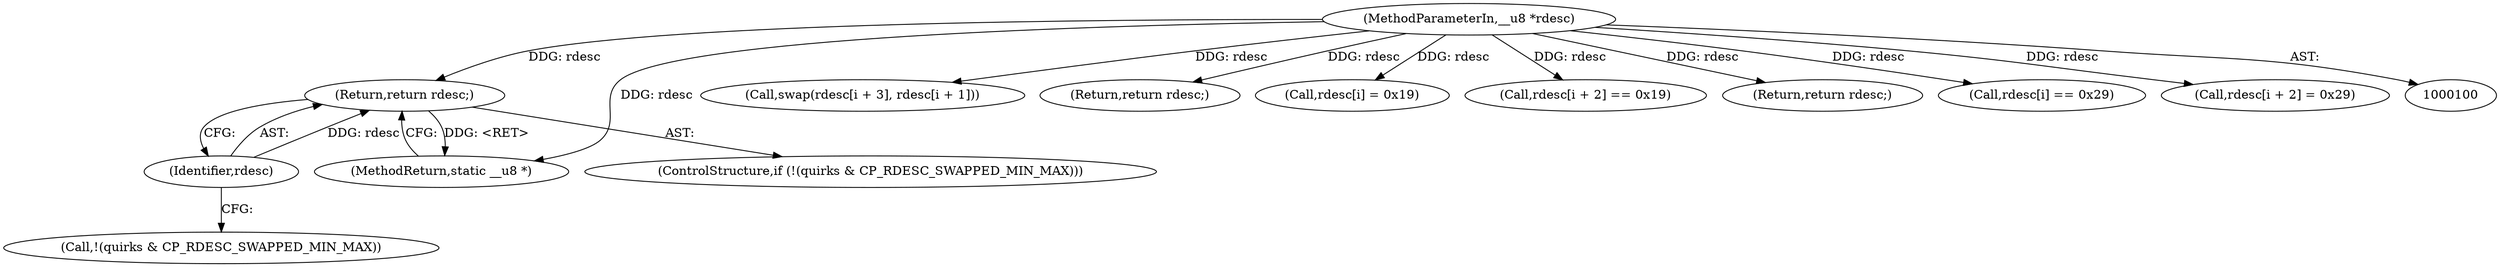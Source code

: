 digraph "0_linux_1ebb71143758f45dc0fa76e2f48429e13b16d110@pointer" {
"1000118" [label="(Return,return rdesc;)"];
"1000119" [label="(Identifier,rdesc)"];
"1000102" [label="(MethodParameterIn,__u8 *rdesc)"];
"1000166" [label="(Call,swap(rdesc[i + 3], rdesc[i + 1]))"];
"1000179" [label="(MethodReturn,static __u8 *)"];
"1000114" [label="(Call,!(quirks & CP_RDESC_SWAPPED_MIN_MAX))"];
"1000177" [label="(Return,return rdesc;)"];
"1000154" [label="(Call,rdesc[i] = 0x19)"];
"1000146" [label="(Call,rdesc[i + 2] == 0x19)"];
"1000118" [label="(Return,return rdesc;)"];
"1000102" [label="(MethodParameterIn,__u8 *rdesc)"];
"1000119" [label="(Identifier,rdesc)"];
"1000113" [label="(ControlStructure,if (!(quirks & CP_RDESC_SWAPPED_MIN_MAX)))"];
"1000125" [label="(Return,return rdesc;)"];
"1000141" [label="(Call,rdesc[i] == 0x29)"];
"1000159" [label="(Call,rdesc[i + 2] = 0x29)"];
"1000118" -> "1000113"  [label="AST: "];
"1000118" -> "1000119"  [label="CFG: "];
"1000119" -> "1000118"  [label="AST: "];
"1000179" -> "1000118"  [label="CFG: "];
"1000118" -> "1000179"  [label="DDG: <RET>"];
"1000119" -> "1000118"  [label="DDG: rdesc"];
"1000102" -> "1000118"  [label="DDG: rdesc"];
"1000119" -> "1000114"  [label="CFG: "];
"1000102" -> "1000100"  [label="AST: "];
"1000102" -> "1000179"  [label="DDG: rdesc"];
"1000102" -> "1000125"  [label="DDG: rdesc"];
"1000102" -> "1000141"  [label="DDG: rdesc"];
"1000102" -> "1000146"  [label="DDG: rdesc"];
"1000102" -> "1000154"  [label="DDG: rdesc"];
"1000102" -> "1000159"  [label="DDG: rdesc"];
"1000102" -> "1000166"  [label="DDG: rdesc"];
"1000102" -> "1000177"  [label="DDG: rdesc"];
}
